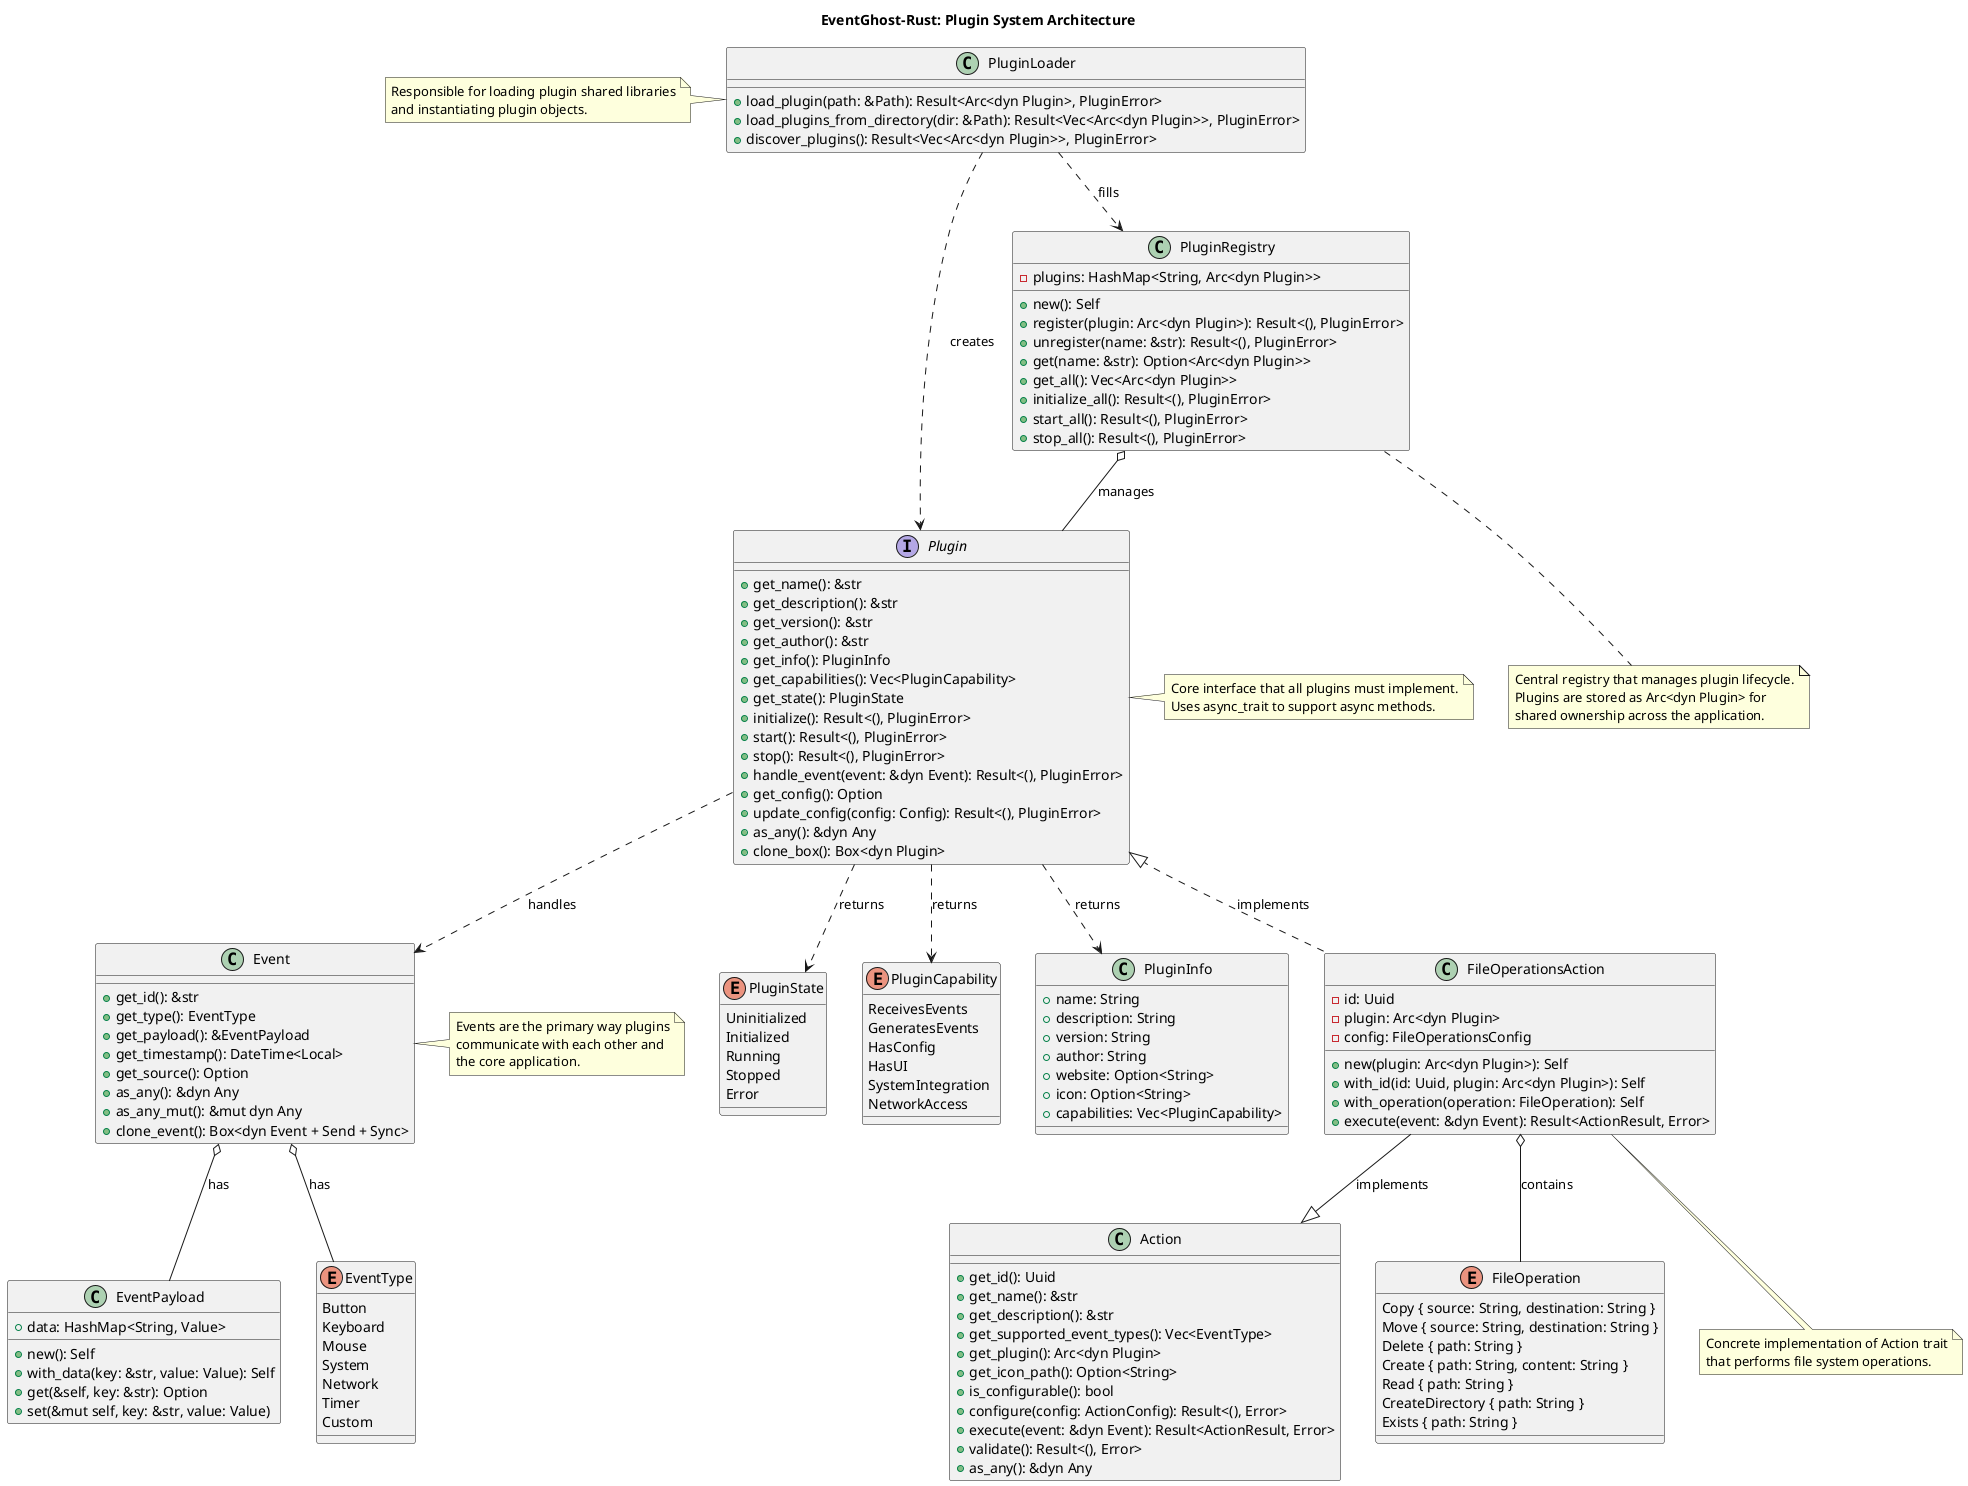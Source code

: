 @startuml EventGhost Plugin System

' Plugin System architecture of the EventGhost-Rust project

title EventGhost-Rust: Plugin System Architecture

' Define main components of the plugin system

interface Plugin {
  +get_name(): &str
  +get_description(): &str
  +get_version(): &str
  +get_author(): &str
  +get_info(): PluginInfo
  +get_capabilities(): Vec<PluginCapability>
  +get_state(): PluginState
  +initialize(): Result<(), PluginError>
  +start(): Result<(), PluginError>
  +stop(): Result<(), PluginError>
  +handle_event(event: &dyn Event): Result<(), PluginError>
  +get_config(): Option<&Config>
  +update_config(config: Config): Result<(), PluginError>
  +as_any(): &dyn Any
  +clone_box(): Box<dyn Plugin>
}

enum PluginState {
  Uninitialized
  Initialized
  Running
  Stopped
  Error
}

enum PluginCapability {
  ReceivesEvents
  GeneratesEvents
  HasConfig
  HasUI
  SystemIntegration
  NetworkAccess
}

class PluginInfo {
  +name: String
  +description: String
  +version: String
  +author: String
  +website: Option<String>
  +icon: Option<String>
  +capabilities: Vec<PluginCapability>
}

class PluginRegistry {
  -plugins: HashMap<String, Arc<dyn Plugin>>
  +new(): Self
  +register(plugin: Arc<dyn Plugin>): Result<(), PluginError>
  +unregister(name: &str): Result<(), PluginError>
  +get(name: &str): Option<Arc<dyn Plugin>>
  +get_all(): Vec<Arc<dyn Plugin>>
  +initialize_all(): Result<(), PluginError>
  +start_all(): Result<(), PluginError>
  +stop_all(): Result<(), PluginError>
}

class PluginLoader {
  +load_plugin(path: &Path): Result<Arc<dyn Plugin>, PluginError>
  +load_plugins_from_directory(dir: &Path): Result<Vec<Arc<dyn Plugin>>, PluginError>
  +discover_plugins(): Result<Vec<Arc<dyn Plugin>>, PluginError>
}

class Event {
  +get_id(): &str
  +get_type(): EventType
  +get_payload(): &EventPayload
  +get_timestamp(): DateTime<Local>
  +get_source(): Option<&str>
  +as_any(): &dyn Any
  +as_any_mut(): &mut dyn Any
  +clone_event(): Box<dyn Event + Send + Sync>
}

class Action {
  +get_id(): Uuid
  +get_name(): &str
  +get_description(): &str
  +get_supported_event_types(): Vec<EventType>
  +get_plugin(): Arc<dyn Plugin>
  +get_icon_path(): Option<String>
  +is_configurable(): bool
  +configure(config: ActionConfig): Result<(), Error>
  +execute(event: &dyn Event): Result<ActionResult, Error>
  +validate(): Result<(), Error>
  +as_any(): &dyn Any
}

class EventPayload {
  +data: HashMap<String, Value>
  +new(): Self
  +with_data(key: &str, value: Value): Self
  +get(&self, key: &str): Option<&Value>
  +set(&mut self, key: &str, value: Value)
}

enum EventType {
  Button
  Keyboard
  Mouse
  System
  Network
  Timer
  Custom
}

class FileOperationsAction {
  -id: Uuid
  -plugin: Arc<dyn Plugin>
  -config: FileOperationsConfig
  +new(plugin: Arc<dyn Plugin>): Self
  +with_id(id: Uuid, plugin: Arc<dyn Plugin>): Self
  +with_operation(operation: FileOperation): Self
  +execute(event: &dyn Event): Result<ActionResult, Error>
}

enum FileOperation {
  Copy { source: String, destination: String }
  Move { source: String, destination: String }
  Delete { path: String }
  Create { path: String, content: String }
  Read { path: String }
  CreateDirectory { path: String }
  Exists { path: String }
}

' Define relationships
Plugin <|.. FileOperationsAction : implements

FileOperationsAction --|> Action : implements
FileOperationsAction o-- FileOperation : contains

PluginRegistry o-- Plugin : manages
PluginLoader ..> Plugin : creates
PluginLoader ..> PluginRegistry : fills

Plugin ..> Event : handles
Plugin ..> PluginInfo : returns
Plugin ..> PluginState : returns
Plugin ..> PluginCapability : returns

Event o-- EventType : has
Event o-- EventPayload : has

' Notes
note right of Plugin
  Core interface that all plugins must implement.
  Uses async_trait to support async methods.
end note

note bottom of PluginRegistry
  Central registry that manages plugin lifecycle.
  Plugins are stored as Arc<dyn Plugin> for
  shared ownership across the application.
end note

note bottom of FileOperationsAction
  Concrete implementation of Action trait
  that performs file system operations.
end note

note left of PluginLoader
  Responsible for loading plugin shared libraries
  and instantiating plugin objects.
end note

note right of Event
  Events are the primary way plugins
  communicate with each other and
  the core application.
end note

@enduml 
